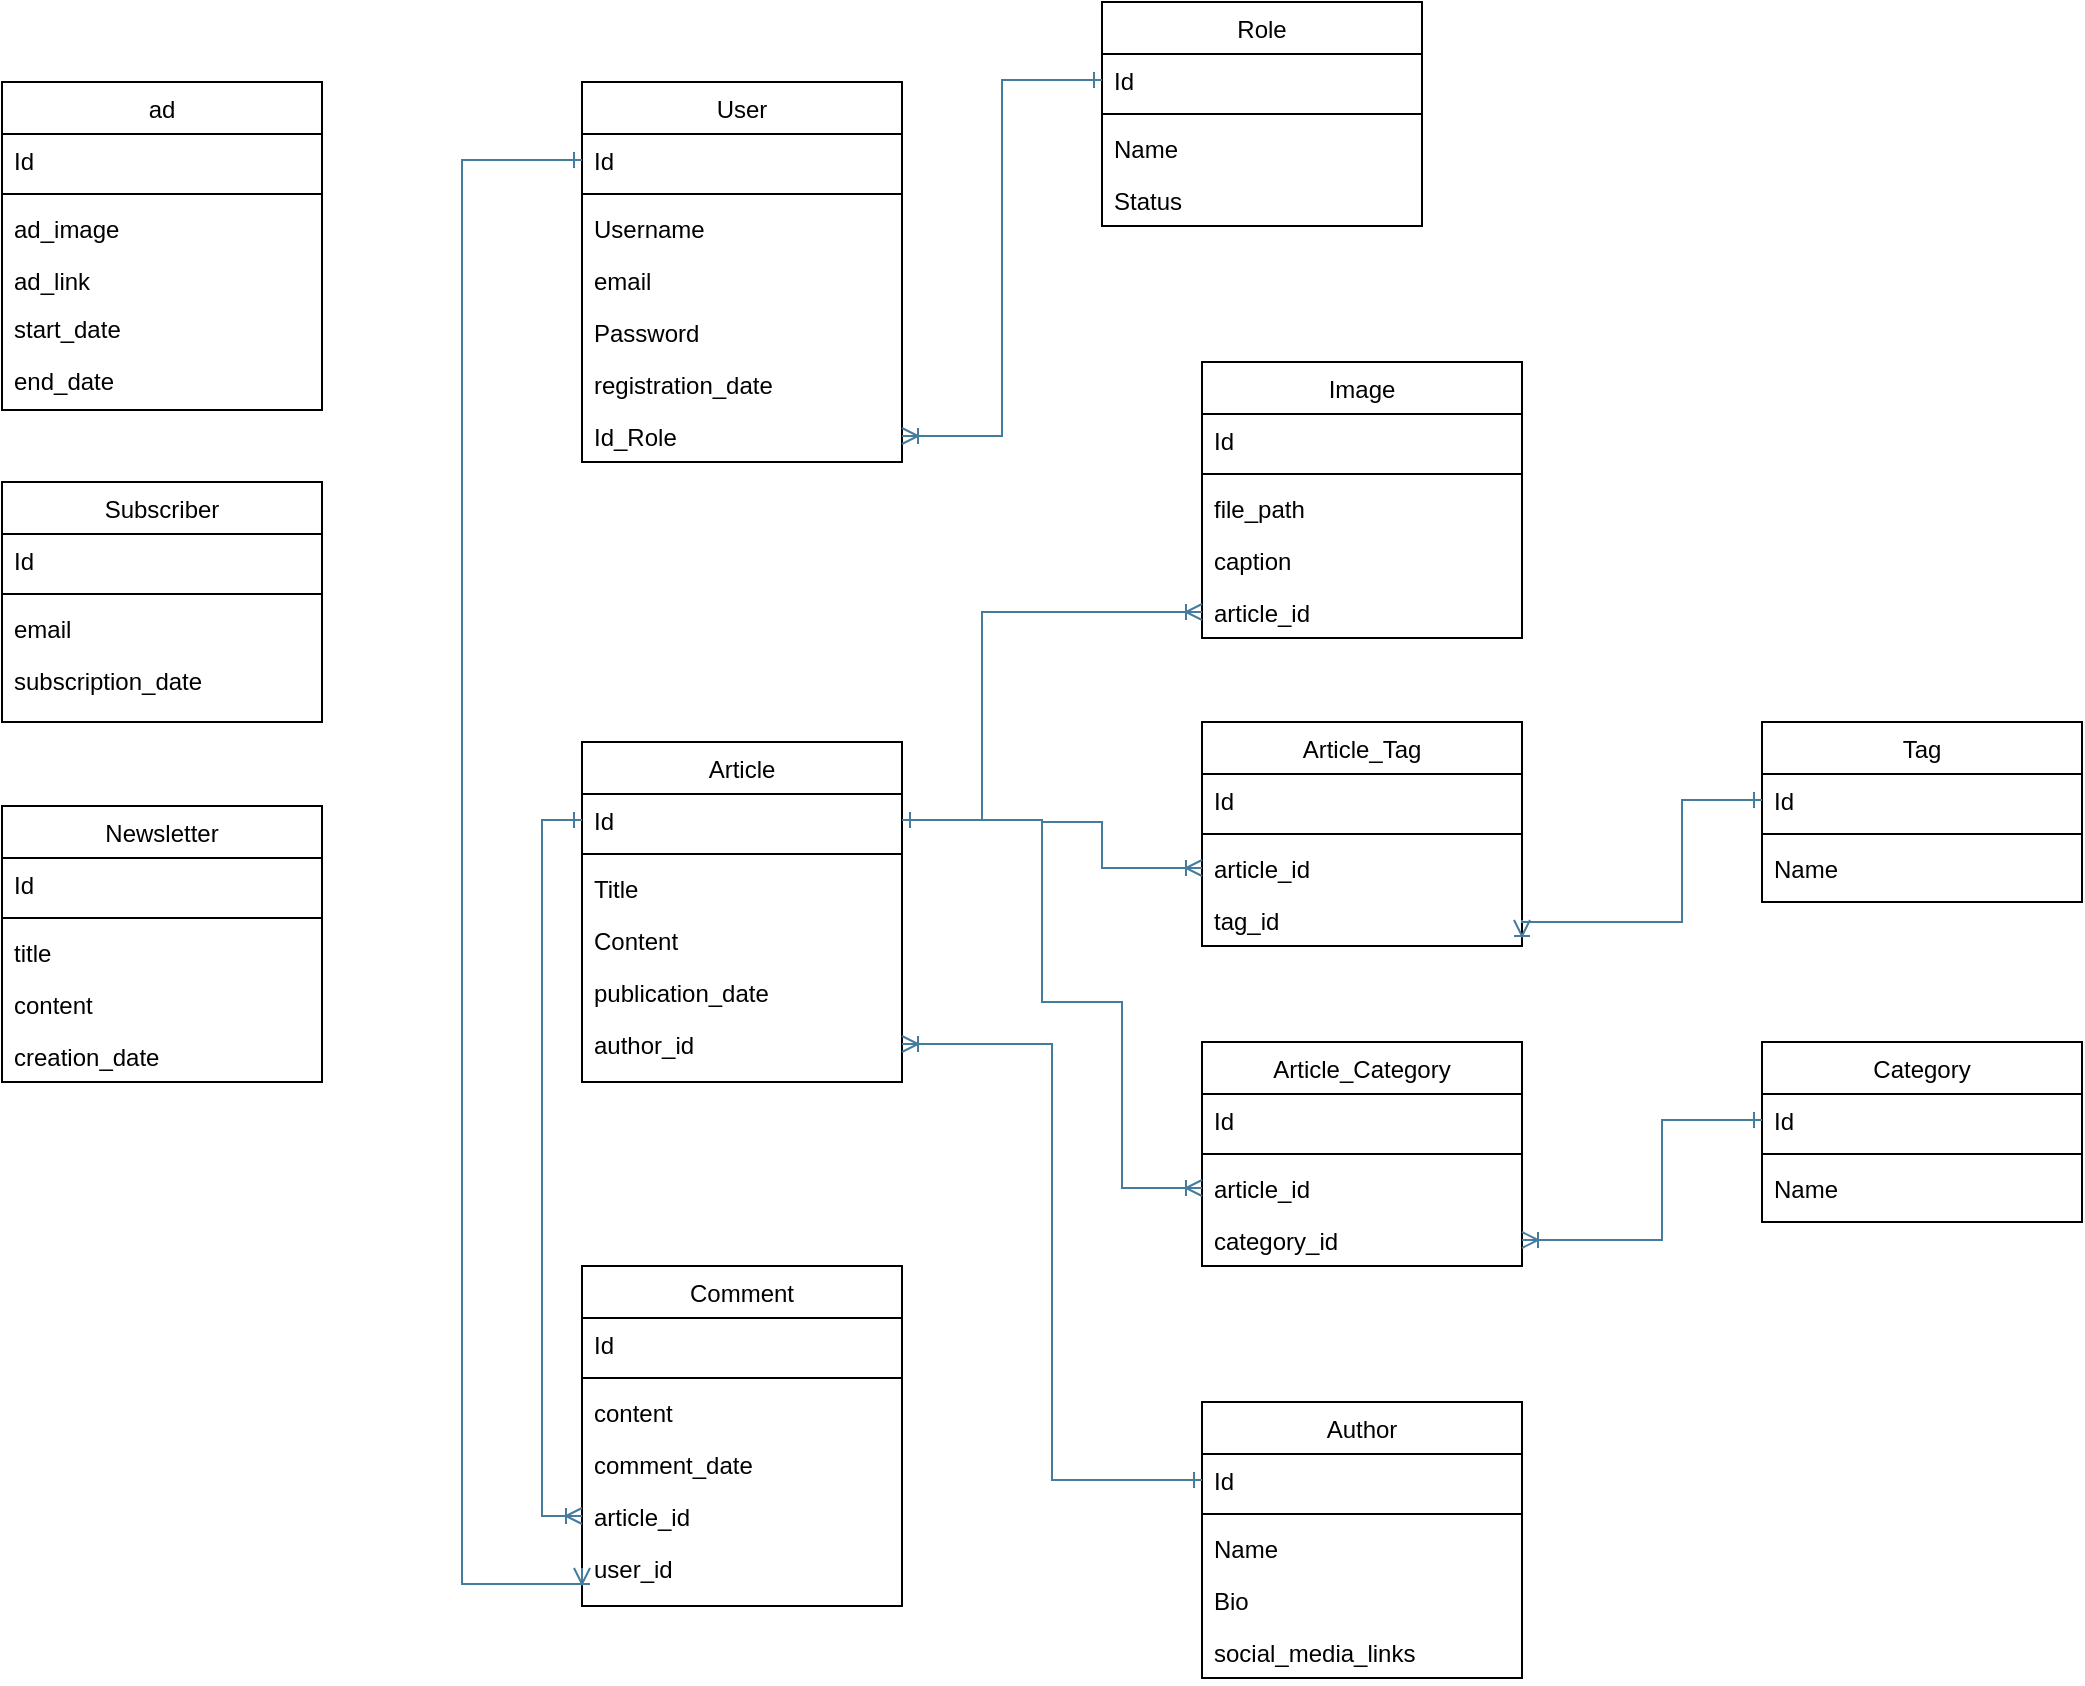 <mxfile version="21.3.2" type="github">
  <diagram id="C5RBs43oDa-KdzZeNtuy" name="Page-1">
    <mxGraphModel dx="2213" dy="857" grid="1" gridSize="10" guides="1" tooltips="1" connect="1" arrows="1" fold="1" page="1" pageScale="1" pageWidth="827" pageHeight="1169" math="0" shadow="0">
      <root>
        <mxCell id="WIyWlLk6GJQsqaUBKTNV-0" />
        <mxCell id="WIyWlLk6GJQsqaUBKTNV-1" parent="WIyWlLk6GJQsqaUBKTNV-0" />
        <mxCell id="zkfFHV4jXpPFQw0GAbJ--17" value="User" style="swimlane;fontStyle=0;align=center;verticalAlign=top;childLayout=stackLayout;horizontal=1;startSize=26;horizontalStack=0;resizeParent=1;resizeLast=0;collapsible=1;marginBottom=0;rounded=0;shadow=0;strokeWidth=1;" parent="WIyWlLk6GJQsqaUBKTNV-1" vertex="1">
          <mxGeometry x="50" y="160" width="160" height="190" as="geometry">
            <mxRectangle x="550" y="140" width="160" height="26" as="alternateBounds" />
          </mxGeometry>
        </mxCell>
        <mxCell id="zkfFHV4jXpPFQw0GAbJ--18" value="Id" style="text;align=left;verticalAlign=top;spacingLeft=4;spacingRight=4;overflow=hidden;rotatable=0;points=[[0,0.5],[1,0.5]];portConstraint=eastwest;" parent="zkfFHV4jXpPFQw0GAbJ--17" vertex="1">
          <mxGeometry y="26" width="160" height="26" as="geometry" />
        </mxCell>
        <mxCell id="zkfFHV4jXpPFQw0GAbJ--23" value="" style="line;html=1;strokeWidth=1;align=left;verticalAlign=middle;spacingTop=-1;spacingLeft=3;spacingRight=3;rotatable=0;labelPosition=right;points=[];portConstraint=eastwest;" parent="zkfFHV4jXpPFQw0GAbJ--17" vertex="1">
          <mxGeometry y="52" width="160" height="8" as="geometry" />
        </mxCell>
        <mxCell id="zkfFHV4jXpPFQw0GAbJ--24" value="Username" style="text;align=left;verticalAlign=top;spacingLeft=4;spacingRight=4;overflow=hidden;rotatable=0;points=[[0,0.5],[1,0.5]];portConstraint=eastwest;" parent="zkfFHV4jXpPFQw0GAbJ--17" vertex="1">
          <mxGeometry y="60" width="160" height="26" as="geometry" />
        </mxCell>
        <mxCell id="uh2VKHFoKO1bzDkS_uNq-0" value="email" style="text;align=left;verticalAlign=top;spacingLeft=4;spacingRight=4;overflow=hidden;rotatable=0;points=[[0,0.5],[1,0.5]];portConstraint=eastwest;" parent="zkfFHV4jXpPFQw0GAbJ--17" vertex="1">
          <mxGeometry y="86" width="160" height="26" as="geometry" />
        </mxCell>
        <mxCell id="uh2VKHFoKO1bzDkS_uNq-1" value="Password" style="text;align=left;verticalAlign=top;spacingLeft=4;spacingRight=4;overflow=hidden;rotatable=0;points=[[0,0.5],[1,0.5]];portConstraint=eastwest;" parent="zkfFHV4jXpPFQw0GAbJ--17" vertex="1">
          <mxGeometry y="112" width="160" height="26" as="geometry" />
        </mxCell>
        <mxCell id="uh2VKHFoKO1bzDkS_uNq-2" value="registration_date" style="text;align=left;verticalAlign=top;spacingLeft=4;spacingRight=4;overflow=hidden;rotatable=0;points=[[0,0.5],[1,0.5]];portConstraint=eastwest;" parent="zkfFHV4jXpPFQw0GAbJ--17" vertex="1">
          <mxGeometry y="138" width="160" height="26" as="geometry" />
        </mxCell>
        <mxCell id="uh2VKHFoKO1bzDkS_uNq-3" value="Id_Role" style="text;align=left;verticalAlign=top;spacingLeft=4;spacingRight=4;overflow=hidden;rotatable=0;points=[[0,0.5],[1,0.5]];portConstraint=eastwest;" parent="zkfFHV4jXpPFQw0GAbJ--17" vertex="1">
          <mxGeometry y="164" width="160" height="26" as="geometry" />
        </mxCell>
        <mxCell id="uh2VKHFoKO1bzDkS_uNq-4" value="Role" style="swimlane;fontStyle=0;align=center;verticalAlign=top;childLayout=stackLayout;horizontal=1;startSize=26;horizontalStack=0;resizeParent=1;resizeLast=0;collapsible=1;marginBottom=0;rounded=0;shadow=0;strokeWidth=1;" parent="WIyWlLk6GJQsqaUBKTNV-1" vertex="1">
          <mxGeometry x="310" y="120" width="160" height="112" as="geometry">
            <mxRectangle x="550" y="140" width="160" height="26" as="alternateBounds" />
          </mxGeometry>
        </mxCell>
        <mxCell id="uh2VKHFoKO1bzDkS_uNq-5" value="Id" style="text;align=left;verticalAlign=top;spacingLeft=4;spacingRight=4;overflow=hidden;rotatable=0;points=[[0,0.5],[1,0.5]];portConstraint=eastwest;" parent="uh2VKHFoKO1bzDkS_uNq-4" vertex="1">
          <mxGeometry y="26" width="160" height="26" as="geometry" />
        </mxCell>
        <mxCell id="uh2VKHFoKO1bzDkS_uNq-6" value="" style="line;html=1;strokeWidth=1;align=left;verticalAlign=middle;spacingTop=-1;spacingLeft=3;spacingRight=3;rotatable=0;labelPosition=right;points=[];portConstraint=eastwest;" parent="uh2VKHFoKO1bzDkS_uNq-4" vertex="1">
          <mxGeometry y="52" width="160" height="8" as="geometry" />
        </mxCell>
        <mxCell id="uh2VKHFoKO1bzDkS_uNq-7" value="Name" style="text;align=left;verticalAlign=top;spacingLeft=4;spacingRight=4;overflow=hidden;rotatable=0;points=[[0,0.5],[1,0.5]];portConstraint=eastwest;" parent="uh2VKHFoKO1bzDkS_uNq-4" vertex="1">
          <mxGeometry y="60" width="160" height="26" as="geometry" />
        </mxCell>
        <mxCell id="uh2VKHFoKO1bzDkS_uNq-13" value="Status&#xa;" style="text;align=left;verticalAlign=top;spacingLeft=4;spacingRight=4;overflow=hidden;rotatable=0;points=[[0,0.5],[1,0.5]];portConstraint=eastwest;" parent="uh2VKHFoKO1bzDkS_uNq-4" vertex="1">
          <mxGeometry y="86" width="160" height="26" as="geometry" />
        </mxCell>
        <mxCell id="uh2VKHFoKO1bzDkS_uNq-14" style="edgeStyle=orthogonalEdgeStyle;rounded=0;orthogonalLoop=1;jettySize=auto;html=1;startArrow=ERone;startFill=0;endArrow=ERoneToMany;endFill=0;labelBackgroundColor=none;strokeColor=#457B9D;fontColor=default;entryX=1;entryY=0.5;entryDx=0;entryDy=0;exitX=0;exitY=0.5;exitDx=0;exitDy=0;" parent="WIyWlLk6GJQsqaUBKTNV-1" source="uh2VKHFoKO1bzDkS_uNq-5" target="uh2VKHFoKO1bzDkS_uNq-3" edge="1">
          <mxGeometry relative="1" as="geometry">
            <mxPoint x="370" y="200" as="targetPoint" />
            <Array as="points" />
            <mxPoint x="360" y="337" as="sourcePoint" />
          </mxGeometry>
        </mxCell>
        <mxCell id="uh2VKHFoKO1bzDkS_uNq-15" value="Article" style="swimlane;fontStyle=0;align=center;verticalAlign=top;childLayout=stackLayout;horizontal=1;startSize=26;horizontalStack=0;resizeParent=1;resizeLast=0;collapsible=1;marginBottom=0;rounded=0;shadow=0;strokeWidth=1;" parent="WIyWlLk6GJQsqaUBKTNV-1" vertex="1">
          <mxGeometry x="50" y="490" width="160" height="170" as="geometry">
            <mxRectangle x="550" y="140" width="160" height="26" as="alternateBounds" />
          </mxGeometry>
        </mxCell>
        <mxCell id="uh2VKHFoKO1bzDkS_uNq-16" value="Id" style="text;align=left;verticalAlign=top;spacingLeft=4;spacingRight=4;overflow=hidden;rotatable=0;points=[[0,0.5],[1,0.5]];portConstraint=eastwest;" parent="uh2VKHFoKO1bzDkS_uNq-15" vertex="1">
          <mxGeometry y="26" width="160" height="26" as="geometry" />
        </mxCell>
        <mxCell id="uh2VKHFoKO1bzDkS_uNq-17" value="" style="line;html=1;strokeWidth=1;align=left;verticalAlign=middle;spacingTop=-1;spacingLeft=3;spacingRight=3;rotatable=0;labelPosition=right;points=[];portConstraint=eastwest;" parent="uh2VKHFoKO1bzDkS_uNq-15" vertex="1">
          <mxGeometry y="52" width="160" height="8" as="geometry" />
        </mxCell>
        <mxCell id="uh2VKHFoKO1bzDkS_uNq-18" value="Title" style="text;align=left;verticalAlign=top;spacingLeft=4;spacingRight=4;overflow=hidden;rotatable=0;points=[[0,0.5],[1,0.5]];portConstraint=eastwest;" parent="uh2VKHFoKO1bzDkS_uNq-15" vertex="1">
          <mxGeometry y="60" width="160" height="26" as="geometry" />
        </mxCell>
        <mxCell id="uh2VKHFoKO1bzDkS_uNq-19" value="Content" style="text;align=left;verticalAlign=top;spacingLeft=4;spacingRight=4;overflow=hidden;rotatable=0;points=[[0,0.5],[1,0.5]];portConstraint=eastwest;" parent="uh2VKHFoKO1bzDkS_uNq-15" vertex="1">
          <mxGeometry y="86" width="160" height="26" as="geometry" />
        </mxCell>
        <mxCell id="uh2VKHFoKO1bzDkS_uNq-20" value="publication_date" style="text;align=left;verticalAlign=top;spacingLeft=4;spacingRight=4;overflow=hidden;rotatable=0;points=[[0,0.5],[1,0.5]];portConstraint=eastwest;" parent="uh2VKHFoKO1bzDkS_uNq-15" vertex="1">
          <mxGeometry y="112" width="160" height="26" as="geometry" />
        </mxCell>
        <mxCell id="uh2VKHFoKO1bzDkS_uNq-22" value="author_id" style="text;align=left;verticalAlign=top;spacingLeft=4;spacingRight=4;overflow=hidden;rotatable=0;points=[[0,0.5],[1,0.5]];portConstraint=eastwest;" parent="uh2VKHFoKO1bzDkS_uNq-15" vertex="1">
          <mxGeometry y="138" width="160" height="26" as="geometry" />
        </mxCell>
        <mxCell id="uh2VKHFoKO1bzDkS_uNq-23" value="Author" style="swimlane;fontStyle=0;align=center;verticalAlign=top;childLayout=stackLayout;horizontal=1;startSize=26;horizontalStack=0;resizeParent=1;resizeLast=0;collapsible=1;marginBottom=0;rounded=0;shadow=0;strokeWidth=1;" parent="WIyWlLk6GJQsqaUBKTNV-1" vertex="1">
          <mxGeometry x="360" y="820" width="160" height="138" as="geometry">
            <mxRectangle x="550" y="140" width="160" height="26" as="alternateBounds" />
          </mxGeometry>
        </mxCell>
        <mxCell id="uh2VKHFoKO1bzDkS_uNq-24" value="Id" style="text;align=left;verticalAlign=top;spacingLeft=4;spacingRight=4;overflow=hidden;rotatable=0;points=[[0,0.5],[1,0.5]];portConstraint=eastwest;" parent="uh2VKHFoKO1bzDkS_uNq-23" vertex="1">
          <mxGeometry y="26" width="160" height="26" as="geometry" />
        </mxCell>
        <mxCell id="uh2VKHFoKO1bzDkS_uNq-25" value="" style="line;html=1;strokeWidth=1;align=left;verticalAlign=middle;spacingTop=-1;spacingLeft=3;spacingRight=3;rotatable=0;labelPosition=right;points=[];portConstraint=eastwest;" parent="uh2VKHFoKO1bzDkS_uNq-23" vertex="1">
          <mxGeometry y="52" width="160" height="8" as="geometry" />
        </mxCell>
        <mxCell id="uh2VKHFoKO1bzDkS_uNq-26" value="Name" style="text;align=left;verticalAlign=top;spacingLeft=4;spacingRight=4;overflow=hidden;rotatable=0;points=[[0,0.5],[1,0.5]];portConstraint=eastwest;" parent="uh2VKHFoKO1bzDkS_uNq-23" vertex="1">
          <mxGeometry y="60" width="160" height="26" as="geometry" />
        </mxCell>
        <mxCell id="uh2VKHFoKO1bzDkS_uNq-27" value="Bio" style="text;align=left;verticalAlign=top;spacingLeft=4;spacingRight=4;overflow=hidden;rotatable=0;points=[[0,0.5],[1,0.5]];portConstraint=eastwest;" parent="uh2VKHFoKO1bzDkS_uNq-23" vertex="1">
          <mxGeometry y="86" width="160" height="26" as="geometry" />
        </mxCell>
        <mxCell id="uh2VKHFoKO1bzDkS_uNq-28" value="social_media_links" style="text;align=left;verticalAlign=top;spacingLeft=4;spacingRight=4;overflow=hidden;rotatable=0;points=[[0,0.5],[1,0.5]];portConstraint=eastwest;" parent="uh2VKHFoKO1bzDkS_uNq-23" vertex="1">
          <mxGeometry y="112" width="160" height="26" as="geometry" />
        </mxCell>
        <mxCell id="uh2VKHFoKO1bzDkS_uNq-29" style="edgeStyle=orthogonalEdgeStyle;rounded=0;orthogonalLoop=1;jettySize=auto;html=1;startArrow=ERone;startFill=0;endArrow=ERoneToMany;endFill=0;labelBackgroundColor=none;strokeColor=#457B9D;fontColor=default;entryX=1;entryY=0.5;entryDx=0;entryDy=0;exitX=0;exitY=0.5;exitDx=0;exitDy=0;" parent="WIyWlLk6GJQsqaUBKTNV-1" source="uh2VKHFoKO1bzDkS_uNq-24" target="uh2VKHFoKO1bzDkS_uNq-22" edge="1">
          <mxGeometry relative="1" as="geometry">
            <mxPoint x="220" y="347" as="targetPoint" />
            <Array as="points" />
            <mxPoint x="370" y="347" as="sourcePoint" />
          </mxGeometry>
        </mxCell>
        <mxCell id="uh2VKHFoKO1bzDkS_uNq-30" value="Comment" style="swimlane;fontStyle=0;align=center;verticalAlign=top;childLayout=stackLayout;horizontal=1;startSize=26;horizontalStack=0;resizeParent=1;resizeLast=0;collapsible=1;marginBottom=0;rounded=0;shadow=0;strokeWidth=1;" parent="WIyWlLk6GJQsqaUBKTNV-1" vertex="1">
          <mxGeometry x="50" y="752" width="160" height="170" as="geometry">
            <mxRectangle x="550" y="140" width="160" height="26" as="alternateBounds" />
          </mxGeometry>
        </mxCell>
        <mxCell id="uh2VKHFoKO1bzDkS_uNq-31" value="Id" style="text;align=left;verticalAlign=top;spacingLeft=4;spacingRight=4;overflow=hidden;rotatable=0;points=[[0,0.5],[1,0.5]];portConstraint=eastwest;" parent="uh2VKHFoKO1bzDkS_uNq-30" vertex="1">
          <mxGeometry y="26" width="160" height="26" as="geometry" />
        </mxCell>
        <mxCell id="uh2VKHFoKO1bzDkS_uNq-32" value="" style="line;html=1;strokeWidth=1;align=left;verticalAlign=middle;spacingTop=-1;spacingLeft=3;spacingRight=3;rotatable=0;labelPosition=right;points=[];portConstraint=eastwest;" parent="uh2VKHFoKO1bzDkS_uNq-30" vertex="1">
          <mxGeometry y="52" width="160" height="8" as="geometry" />
        </mxCell>
        <mxCell id="uh2VKHFoKO1bzDkS_uNq-33" value="content" style="text;align=left;verticalAlign=top;spacingLeft=4;spacingRight=4;overflow=hidden;rotatable=0;points=[[0,0.5],[1,0.5]];portConstraint=eastwest;" parent="uh2VKHFoKO1bzDkS_uNq-30" vertex="1">
          <mxGeometry y="60" width="160" height="26" as="geometry" />
        </mxCell>
        <mxCell id="uh2VKHFoKO1bzDkS_uNq-34" value="comment_date" style="text;align=left;verticalAlign=top;spacingLeft=4;spacingRight=4;overflow=hidden;rotatable=0;points=[[0,0.5],[1,0.5]];portConstraint=eastwest;" parent="uh2VKHFoKO1bzDkS_uNq-30" vertex="1">
          <mxGeometry y="86" width="160" height="26" as="geometry" />
        </mxCell>
        <mxCell id="uh2VKHFoKO1bzDkS_uNq-35" value="article_id " style="text;align=left;verticalAlign=top;spacingLeft=4;spacingRight=4;overflow=hidden;rotatable=0;points=[[0,0.5],[1,0.5]];portConstraint=eastwest;" parent="uh2VKHFoKO1bzDkS_uNq-30" vertex="1">
          <mxGeometry y="112" width="160" height="26" as="geometry" />
        </mxCell>
        <mxCell id="uh2VKHFoKO1bzDkS_uNq-36" value="user_id " style="text;align=left;verticalAlign=top;spacingLeft=4;spacingRight=4;overflow=hidden;rotatable=0;points=[[0,0.5],[1,0.5]];portConstraint=eastwest;" parent="uh2VKHFoKO1bzDkS_uNq-30" vertex="1">
          <mxGeometry y="138" width="160" height="26" as="geometry" />
        </mxCell>
        <mxCell id="uh2VKHFoKO1bzDkS_uNq-37" style="edgeStyle=orthogonalEdgeStyle;rounded=0;orthogonalLoop=1;jettySize=auto;html=1;startArrow=ERone;startFill=0;endArrow=ERoneToMany;endFill=0;labelBackgroundColor=none;strokeColor=#457B9D;fontColor=default;entryX=0;entryY=0.5;entryDx=0;entryDy=0;exitX=0;exitY=0.5;exitDx=0;exitDy=0;" parent="WIyWlLk6GJQsqaUBKTNV-1" source="uh2VKHFoKO1bzDkS_uNq-16" target="uh2VKHFoKO1bzDkS_uNq-35" edge="1">
          <mxGeometry relative="1" as="geometry">
            <mxPoint x="220" y="651" as="targetPoint" />
            <Array as="points" />
            <mxPoint x="370" y="651" as="sourcePoint" />
          </mxGeometry>
        </mxCell>
        <mxCell id="uh2VKHFoKO1bzDkS_uNq-38" style="edgeStyle=orthogonalEdgeStyle;rounded=0;orthogonalLoop=1;jettySize=auto;html=1;startArrow=ERone;startFill=0;endArrow=ERoneToMany;endFill=0;labelBackgroundColor=none;strokeColor=#457B9D;fontColor=default;entryX=0;entryY=0.5;entryDx=0;entryDy=0;exitX=0;exitY=0.5;exitDx=0;exitDy=0;" parent="WIyWlLk6GJQsqaUBKTNV-1" source="zkfFHV4jXpPFQw0GAbJ--18" target="uh2VKHFoKO1bzDkS_uNq-36" edge="1">
          <mxGeometry relative="1" as="geometry">
            <mxPoint x="60" y="895" as="targetPoint" />
            <Array as="points">
              <mxPoint x="-10" y="199" />
              <mxPoint x="-10" y="911" />
            </Array>
            <mxPoint x="60" y="539" as="sourcePoint" />
          </mxGeometry>
        </mxCell>
        <mxCell id="uh2VKHFoKO1bzDkS_uNq-39" value="Category" style="swimlane;fontStyle=0;align=center;verticalAlign=top;childLayout=stackLayout;horizontal=1;startSize=26;horizontalStack=0;resizeParent=1;resizeLast=0;collapsible=1;marginBottom=0;rounded=0;shadow=0;strokeWidth=1;" parent="WIyWlLk6GJQsqaUBKTNV-1" vertex="1">
          <mxGeometry x="640" y="640" width="160" height="90" as="geometry">
            <mxRectangle x="550" y="140" width="160" height="26" as="alternateBounds" />
          </mxGeometry>
        </mxCell>
        <mxCell id="uh2VKHFoKO1bzDkS_uNq-40" value="Id" style="text;align=left;verticalAlign=top;spacingLeft=4;spacingRight=4;overflow=hidden;rotatable=0;points=[[0,0.5],[1,0.5]];portConstraint=eastwest;" parent="uh2VKHFoKO1bzDkS_uNq-39" vertex="1">
          <mxGeometry y="26" width="160" height="26" as="geometry" />
        </mxCell>
        <mxCell id="uh2VKHFoKO1bzDkS_uNq-41" value="" style="line;html=1;strokeWidth=1;align=left;verticalAlign=middle;spacingTop=-1;spacingLeft=3;spacingRight=3;rotatable=0;labelPosition=right;points=[];portConstraint=eastwest;" parent="uh2VKHFoKO1bzDkS_uNq-39" vertex="1">
          <mxGeometry y="52" width="160" height="8" as="geometry" />
        </mxCell>
        <mxCell id="uh2VKHFoKO1bzDkS_uNq-42" value="Name" style="text;align=left;verticalAlign=top;spacingLeft=4;spacingRight=4;overflow=hidden;rotatable=0;points=[[0,0.5],[1,0.5]];portConstraint=eastwest;" parent="uh2VKHFoKO1bzDkS_uNq-39" vertex="1">
          <mxGeometry y="60" width="160" height="26" as="geometry" />
        </mxCell>
        <mxCell id="uh2VKHFoKO1bzDkS_uNq-46" value="Tag" style="swimlane;fontStyle=0;align=center;verticalAlign=top;childLayout=stackLayout;horizontal=1;startSize=26;horizontalStack=0;resizeParent=1;resizeLast=0;collapsible=1;marginBottom=0;rounded=0;shadow=0;strokeWidth=1;" parent="WIyWlLk6GJQsqaUBKTNV-1" vertex="1">
          <mxGeometry x="640" y="480" width="160" height="90" as="geometry">
            <mxRectangle x="550" y="140" width="160" height="26" as="alternateBounds" />
          </mxGeometry>
        </mxCell>
        <mxCell id="uh2VKHFoKO1bzDkS_uNq-47" value="Id" style="text;align=left;verticalAlign=top;spacingLeft=4;spacingRight=4;overflow=hidden;rotatable=0;points=[[0,0.5],[1,0.5]];portConstraint=eastwest;" parent="uh2VKHFoKO1bzDkS_uNq-46" vertex="1">
          <mxGeometry y="26" width="160" height="26" as="geometry" />
        </mxCell>
        <mxCell id="uh2VKHFoKO1bzDkS_uNq-48" value="" style="line;html=1;strokeWidth=1;align=left;verticalAlign=middle;spacingTop=-1;spacingLeft=3;spacingRight=3;rotatable=0;labelPosition=right;points=[];portConstraint=eastwest;" parent="uh2VKHFoKO1bzDkS_uNq-46" vertex="1">
          <mxGeometry y="52" width="160" height="8" as="geometry" />
        </mxCell>
        <mxCell id="uh2VKHFoKO1bzDkS_uNq-49" value="Name" style="text;align=left;verticalAlign=top;spacingLeft=4;spacingRight=4;overflow=hidden;rotatable=0;points=[[0,0.5],[1,0.5]];portConstraint=eastwest;" parent="uh2VKHFoKO1bzDkS_uNq-46" vertex="1">
          <mxGeometry y="60" width="160" height="26" as="geometry" />
        </mxCell>
        <mxCell id="uh2VKHFoKO1bzDkS_uNq-50" value="Article_Category " style="swimlane;fontStyle=0;align=center;verticalAlign=top;childLayout=stackLayout;horizontal=1;startSize=26;horizontalStack=0;resizeParent=1;resizeLast=0;collapsible=1;marginBottom=0;rounded=0;shadow=0;strokeWidth=1;" parent="WIyWlLk6GJQsqaUBKTNV-1" vertex="1">
          <mxGeometry x="360" y="640" width="160" height="112" as="geometry">
            <mxRectangle x="550" y="140" width="160" height="26" as="alternateBounds" />
          </mxGeometry>
        </mxCell>
        <mxCell id="uh2VKHFoKO1bzDkS_uNq-51" value="Id" style="text;align=left;verticalAlign=top;spacingLeft=4;spacingRight=4;overflow=hidden;rotatable=0;points=[[0,0.5],[1,0.5]];portConstraint=eastwest;" parent="uh2VKHFoKO1bzDkS_uNq-50" vertex="1">
          <mxGeometry y="26" width="160" height="26" as="geometry" />
        </mxCell>
        <mxCell id="uh2VKHFoKO1bzDkS_uNq-52" value="" style="line;html=1;strokeWidth=1;align=left;verticalAlign=middle;spacingTop=-1;spacingLeft=3;spacingRight=3;rotatable=0;labelPosition=right;points=[];portConstraint=eastwest;" parent="uh2VKHFoKO1bzDkS_uNq-50" vertex="1">
          <mxGeometry y="52" width="160" height="8" as="geometry" />
        </mxCell>
        <mxCell id="uh2VKHFoKO1bzDkS_uNq-53" value="article_id " style="text;align=left;verticalAlign=top;spacingLeft=4;spacingRight=4;overflow=hidden;rotatable=0;points=[[0,0.5],[1,0.5]];portConstraint=eastwest;" parent="uh2VKHFoKO1bzDkS_uNq-50" vertex="1">
          <mxGeometry y="60" width="160" height="26" as="geometry" />
        </mxCell>
        <mxCell id="uh2VKHFoKO1bzDkS_uNq-54" value="category_id " style="text;align=left;verticalAlign=top;spacingLeft=4;spacingRight=4;overflow=hidden;rotatable=0;points=[[0,0.5],[1,0.5]];portConstraint=eastwest;" parent="uh2VKHFoKO1bzDkS_uNq-50" vertex="1">
          <mxGeometry y="86" width="160" height="26" as="geometry" />
        </mxCell>
        <mxCell id="uh2VKHFoKO1bzDkS_uNq-55" style="edgeStyle=orthogonalEdgeStyle;rounded=0;orthogonalLoop=1;jettySize=auto;html=1;startArrow=ERone;startFill=0;endArrow=ERoneToMany;endFill=0;labelBackgroundColor=none;strokeColor=#457B9D;fontColor=default;entryX=0;entryY=0.5;entryDx=0;entryDy=0;exitX=1;exitY=0.5;exitDx=0;exitDy=0;" parent="WIyWlLk6GJQsqaUBKTNV-1" source="uh2VKHFoKO1bzDkS_uNq-16" target="uh2VKHFoKO1bzDkS_uNq-53" edge="1">
          <mxGeometry relative="1" as="geometry">
            <mxPoint x="60" y="895" as="targetPoint" />
            <Array as="points">
              <mxPoint x="280" y="529" />
              <mxPoint x="280" y="620" />
              <mxPoint x="320" y="620" />
              <mxPoint x="320" y="713" />
            </Array>
            <mxPoint x="60" y="539" as="sourcePoint" />
          </mxGeometry>
        </mxCell>
        <mxCell id="uh2VKHFoKO1bzDkS_uNq-56" style="edgeStyle=orthogonalEdgeStyle;rounded=0;orthogonalLoop=1;jettySize=auto;html=1;startArrow=ERone;startFill=0;endArrow=ERoneToMany;endFill=0;labelBackgroundColor=none;strokeColor=#457B9D;fontColor=default;exitX=0;exitY=0.5;exitDx=0;exitDy=0;entryX=1;entryY=0.5;entryDx=0;entryDy=0;" parent="WIyWlLk6GJQsqaUBKTNV-1" source="uh2VKHFoKO1bzDkS_uNq-40" target="uh2VKHFoKO1bzDkS_uNq-54" edge="1">
          <mxGeometry relative="1" as="geometry">
            <mxPoint x="620" y="830" as="targetPoint" />
            <Array as="points">
              <mxPoint x="590" y="679" />
              <mxPoint x="590" y="739" />
            </Array>
            <mxPoint x="560" y="630" as="sourcePoint" />
          </mxGeometry>
        </mxCell>
        <mxCell id="uh2VKHFoKO1bzDkS_uNq-58" value="Article_Tag " style="swimlane;fontStyle=0;align=center;verticalAlign=top;childLayout=stackLayout;horizontal=1;startSize=26;horizontalStack=0;resizeParent=1;resizeLast=0;collapsible=1;marginBottom=0;rounded=0;shadow=0;strokeWidth=1;" parent="WIyWlLk6GJQsqaUBKTNV-1" vertex="1">
          <mxGeometry x="360" y="480" width="160" height="112" as="geometry">
            <mxRectangle x="550" y="140" width="160" height="26" as="alternateBounds" />
          </mxGeometry>
        </mxCell>
        <mxCell id="uh2VKHFoKO1bzDkS_uNq-59" value="Id" style="text;align=left;verticalAlign=top;spacingLeft=4;spacingRight=4;overflow=hidden;rotatable=0;points=[[0,0.5],[1,0.5]];portConstraint=eastwest;" parent="uh2VKHFoKO1bzDkS_uNq-58" vertex="1">
          <mxGeometry y="26" width="160" height="26" as="geometry" />
        </mxCell>
        <mxCell id="uh2VKHFoKO1bzDkS_uNq-60" value="" style="line;html=1;strokeWidth=1;align=left;verticalAlign=middle;spacingTop=-1;spacingLeft=3;spacingRight=3;rotatable=0;labelPosition=right;points=[];portConstraint=eastwest;" parent="uh2VKHFoKO1bzDkS_uNq-58" vertex="1">
          <mxGeometry y="52" width="160" height="8" as="geometry" />
        </mxCell>
        <mxCell id="uh2VKHFoKO1bzDkS_uNq-61" value="article_id " style="text;align=left;verticalAlign=top;spacingLeft=4;spacingRight=4;overflow=hidden;rotatable=0;points=[[0,0.5],[1,0.5]];portConstraint=eastwest;" parent="uh2VKHFoKO1bzDkS_uNq-58" vertex="1">
          <mxGeometry y="60" width="160" height="26" as="geometry" />
        </mxCell>
        <mxCell id="uh2VKHFoKO1bzDkS_uNq-62" value="tag_id " style="text;align=left;verticalAlign=top;spacingLeft=4;spacingRight=4;overflow=hidden;rotatable=0;points=[[0,0.5],[1,0.5]];portConstraint=eastwest;" parent="uh2VKHFoKO1bzDkS_uNq-58" vertex="1">
          <mxGeometry y="86" width="160" height="26" as="geometry" />
        </mxCell>
        <mxCell id="uh2VKHFoKO1bzDkS_uNq-63" style="edgeStyle=orthogonalEdgeStyle;rounded=0;orthogonalLoop=1;jettySize=auto;html=1;startArrow=ERone;startFill=0;endArrow=ERoneToMany;endFill=0;labelBackgroundColor=none;strokeColor=#457B9D;fontColor=default;exitX=1;exitY=0.5;exitDx=0;exitDy=0;entryX=0;entryY=0.5;entryDx=0;entryDy=0;" parent="WIyWlLk6GJQsqaUBKTNV-1" source="uh2VKHFoKO1bzDkS_uNq-16" target="uh2VKHFoKO1bzDkS_uNq-61" edge="1">
          <mxGeometry relative="1" as="geometry">
            <mxPoint x="270" y="470" as="targetPoint" />
            <Array as="points">
              <mxPoint x="280" y="529" />
              <mxPoint x="280" y="530" />
              <mxPoint x="310" y="530" />
              <mxPoint x="310" y="553" />
            </Array>
            <mxPoint x="250" y="550" as="sourcePoint" />
          </mxGeometry>
        </mxCell>
        <mxCell id="uh2VKHFoKO1bzDkS_uNq-64" style="edgeStyle=orthogonalEdgeStyle;rounded=0;orthogonalLoop=1;jettySize=auto;html=1;startArrow=ERone;startFill=0;endArrow=ERoneToMany;endFill=0;labelBackgroundColor=none;strokeColor=#457B9D;fontColor=default;exitX=0;exitY=0.5;exitDx=0;exitDy=0;entryX=1;entryY=0.5;entryDx=0;entryDy=0;" parent="WIyWlLk6GJQsqaUBKTNV-1" source="uh2VKHFoKO1bzDkS_uNq-47" target="uh2VKHFoKO1bzDkS_uNq-62" edge="1">
          <mxGeometry relative="1" as="geometry">
            <mxPoint x="530" y="749" as="targetPoint" />
            <Array as="points">
              <mxPoint x="600" y="519" />
              <mxPoint x="600" y="580" />
            </Array>
            <mxPoint x="650" y="689" as="sourcePoint" />
          </mxGeometry>
        </mxCell>
        <mxCell id="uh2VKHFoKO1bzDkS_uNq-66" value="Image" style="swimlane;fontStyle=0;align=center;verticalAlign=top;childLayout=stackLayout;horizontal=1;startSize=26;horizontalStack=0;resizeParent=1;resizeLast=0;collapsible=1;marginBottom=0;rounded=0;shadow=0;strokeWidth=1;" parent="WIyWlLk6GJQsqaUBKTNV-1" vertex="1">
          <mxGeometry x="360" y="300" width="160" height="138" as="geometry">
            <mxRectangle x="550" y="140" width="160" height="26" as="alternateBounds" />
          </mxGeometry>
        </mxCell>
        <mxCell id="uh2VKHFoKO1bzDkS_uNq-67" value="Id" style="text;align=left;verticalAlign=top;spacingLeft=4;spacingRight=4;overflow=hidden;rotatable=0;points=[[0,0.5],[1,0.5]];portConstraint=eastwest;" parent="uh2VKHFoKO1bzDkS_uNq-66" vertex="1">
          <mxGeometry y="26" width="160" height="26" as="geometry" />
        </mxCell>
        <mxCell id="uh2VKHFoKO1bzDkS_uNq-68" value="" style="line;html=1;strokeWidth=1;align=left;verticalAlign=middle;spacingTop=-1;spacingLeft=3;spacingRight=3;rotatable=0;labelPosition=right;points=[];portConstraint=eastwest;" parent="uh2VKHFoKO1bzDkS_uNq-66" vertex="1">
          <mxGeometry y="52" width="160" height="8" as="geometry" />
        </mxCell>
        <mxCell id="uh2VKHFoKO1bzDkS_uNq-69" value="file_path" style="text;align=left;verticalAlign=top;spacingLeft=4;spacingRight=4;overflow=hidden;rotatable=0;points=[[0,0.5],[1,0.5]];portConstraint=eastwest;" parent="uh2VKHFoKO1bzDkS_uNq-66" vertex="1">
          <mxGeometry y="60" width="160" height="26" as="geometry" />
        </mxCell>
        <mxCell id="uh2VKHFoKO1bzDkS_uNq-70" value="caption" style="text;align=left;verticalAlign=top;spacingLeft=4;spacingRight=4;overflow=hidden;rotatable=0;points=[[0,0.5],[1,0.5]];portConstraint=eastwest;" parent="uh2VKHFoKO1bzDkS_uNq-66" vertex="1">
          <mxGeometry y="86" width="160" height="26" as="geometry" />
        </mxCell>
        <mxCell id="uh2VKHFoKO1bzDkS_uNq-71" value="article_id " style="text;align=left;verticalAlign=top;spacingLeft=4;spacingRight=4;overflow=hidden;rotatable=0;points=[[0,0.5],[1,0.5]];portConstraint=eastwest;" parent="uh2VKHFoKO1bzDkS_uNq-66" vertex="1">
          <mxGeometry y="112" width="160" height="26" as="geometry" />
        </mxCell>
        <mxCell id="uh2VKHFoKO1bzDkS_uNq-72" style="edgeStyle=orthogonalEdgeStyle;rounded=0;orthogonalLoop=1;jettySize=auto;html=1;startArrow=ERone;startFill=0;endArrow=ERoneToMany;endFill=0;labelBackgroundColor=none;strokeColor=#457B9D;fontColor=default;exitX=1;exitY=0.5;exitDx=0;exitDy=0;entryX=0;entryY=0.5;entryDx=0;entryDy=0;" parent="WIyWlLk6GJQsqaUBKTNV-1" source="uh2VKHFoKO1bzDkS_uNq-16" target="uh2VKHFoKO1bzDkS_uNq-71" edge="1">
          <mxGeometry relative="1" as="geometry">
            <mxPoint x="220" y="430" as="targetPoint" />
            <Array as="points">
              <mxPoint x="250" y="529" />
              <mxPoint x="250" y="425" />
            </Array>
            <mxPoint x="50" y="390" as="sourcePoint" />
          </mxGeometry>
        </mxCell>
        <mxCell id="uh2VKHFoKO1bzDkS_uNq-73" value="Newsletter" style="swimlane;fontStyle=0;align=center;verticalAlign=top;childLayout=stackLayout;horizontal=1;startSize=26;horizontalStack=0;resizeParent=1;resizeLast=0;collapsible=1;marginBottom=0;rounded=0;shadow=0;strokeWidth=1;" parent="WIyWlLk6GJQsqaUBKTNV-1" vertex="1">
          <mxGeometry x="-240" y="522" width="160" height="138" as="geometry">
            <mxRectangle x="550" y="140" width="160" height="26" as="alternateBounds" />
          </mxGeometry>
        </mxCell>
        <mxCell id="uh2VKHFoKO1bzDkS_uNq-74" value="Id" style="text;align=left;verticalAlign=top;spacingLeft=4;spacingRight=4;overflow=hidden;rotatable=0;points=[[0,0.5],[1,0.5]];portConstraint=eastwest;" parent="uh2VKHFoKO1bzDkS_uNq-73" vertex="1">
          <mxGeometry y="26" width="160" height="26" as="geometry" />
        </mxCell>
        <mxCell id="uh2VKHFoKO1bzDkS_uNq-75" value="" style="line;html=1;strokeWidth=1;align=left;verticalAlign=middle;spacingTop=-1;spacingLeft=3;spacingRight=3;rotatable=0;labelPosition=right;points=[];portConstraint=eastwest;" parent="uh2VKHFoKO1bzDkS_uNq-73" vertex="1">
          <mxGeometry y="52" width="160" height="8" as="geometry" />
        </mxCell>
        <mxCell id="uh2VKHFoKO1bzDkS_uNq-76" value="title" style="text;align=left;verticalAlign=top;spacingLeft=4;spacingRight=4;overflow=hidden;rotatable=0;points=[[0,0.5],[1,0.5]];portConstraint=eastwest;" parent="uh2VKHFoKO1bzDkS_uNq-73" vertex="1">
          <mxGeometry y="60" width="160" height="26" as="geometry" />
        </mxCell>
        <mxCell id="uh2VKHFoKO1bzDkS_uNq-77" value="content" style="text;align=left;verticalAlign=top;spacingLeft=4;spacingRight=4;overflow=hidden;rotatable=0;points=[[0,0.5],[1,0.5]];portConstraint=eastwest;" parent="uh2VKHFoKO1bzDkS_uNq-73" vertex="1">
          <mxGeometry y="86" width="160" height="26" as="geometry" />
        </mxCell>
        <mxCell id="uh2VKHFoKO1bzDkS_uNq-78" value="creation_date" style="text;align=left;verticalAlign=top;spacingLeft=4;spacingRight=4;overflow=hidden;rotatable=0;points=[[0,0.5],[1,0.5]];portConstraint=eastwest;" parent="uh2VKHFoKO1bzDkS_uNq-73" vertex="1">
          <mxGeometry y="112" width="160" height="26" as="geometry" />
        </mxCell>
        <mxCell id="uh2VKHFoKO1bzDkS_uNq-79" value="Subscriber" style="swimlane;fontStyle=0;align=center;verticalAlign=top;childLayout=stackLayout;horizontal=1;startSize=26;horizontalStack=0;resizeParent=1;resizeLast=0;collapsible=1;marginBottom=0;rounded=0;shadow=0;strokeWidth=1;" parent="WIyWlLk6GJQsqaUBKTNV-1" vertex="1">
          <mxGeometry x="-240" y="360" width="160" height="120" as="geometry">
            <mxRectangle x="550" y="140" width="160" height="26" as="alternateBounds" />
          </mxGeometry>
        </mxCell>
        <mxCell id="uh2VKHFoKO1bzDkS_uNq-80" value="Id" style="text;align=left;verticalAlign=top;spacingLeft=4;spacingRight=4;overflow=hidden;rotatable=0;points=[[0,0.5],[1,0.5]];portConstraint=eastwest;" parent="uh2VKHFoKO1bzDkS_uNq-79" vertex="1">
          <mxGeometry y="26" width="160" height="26" as="geometry" />
        </mxCell>
        <mxCell id="uh2VKHFoKO1bzDkS_uNq-81" value="" style="line;html=1;strokeWidth=1;align=left;verticalAlign=middle;spacingTop=-1;spacingLeft=3;spacingRight=3;rotatable=0;labelPosition=right;points=[];portConstraint=eastwest;" parent="uh2VKHFoKO1bzDkS_uNq-79" vertex="1">
          <mxGeometry y="52" width="160" height="8" as="geometry" />
        </mxCell>
        <mxCell id="uh2VKHFoKO1bzDkS_uNq-82" value="email" style="text;align=left;verticalAlign=top;spacingLeft=4;spacingRight=4;overflow=hidden;rotatable=0;points=[[0,0.5],[1,0.5]];portConstraint=eastwest;" parent="uh2VKHFoKO1bzDkS_uNq-79" vertex="1">
          <mxGeometry y="60" width="160" height="26" as="geometry" />
        </mxCell>
        <mxCell id="uh2VKHFoKO1bzDkS_uNq-83" value="subscription_date" style="text;align=left;verticalAlign=top;spacingLeft=4;spacingRight=4;overflow=hidden;rotatable=0;points=[[0,0.5],[1,0.5]];portConstraint=eastwest;" parent="uh2VKHFoKO1bzDkS_uNq-79" vertex="1">
          <mxGeometry y="86" width="160" height="26" as="geometry" />
        </mxCell>
        <mxCell id="uh2VKHFoKO1bzDkS_uNq-85" value="ad" style="swimlane;fontStyle=0;align=center;verticalAlign=top;childLayout=stackLayout;horizontal=1;startSize=26;horizontalStack=0;resizeParent=1;resizeLast=0;collapsible=1;marginBottom=0;rounded=0;shadow=0;strokeWidth=1;" parent="WIyWlLk6GJQsqaUBKTNV-1" vertex="1">
          <mxGeometry x="-240" y="160" width="160" height="164" as="geometry">
            <mxRectangle x="550" y="140" width="160" height="26" as="alternateBounds" />
          </mxGeometry>
        </mxCell>
        <mxCell id="uh2VKHFoKO1bzDkS_uNq-86" value="Id" style="text;align=left;verticalAlign=top;spacingLeft=4;spacingRight=4;overflow=hidden;rotatable=0;points=[[0,0.5],[1,0.5]];portConstraint=eastwest;" parent="uh2VKHFoKO1bzDkS_uNq-85" vertex="1">
          <mxGeometry y="26" width="160" height="26" as="geometry" />
        </mxCell>
        <mxCell id="uh2VKHFoKO1bzDkS_uNq-87" value="" style="line;html=1;strokeWidth=1;align=left;verticalAlign=middle;spacingTop=-1;spacingLeft=3;spacingRight=3;rotatable=0;labelPosition=right;points=[];portConstraint=eastwest;" parent="uh2VKHFoKO1bzDkS_uNq-85" vertex="1">
          <mxGeometry y="52" width="160" height="8" as="geometry" />
        </mxCell>
        <mxCell id="uh2VKHFoKO1bzDkS_uNq-88" value="ad_image" style="text;align=left;verticalAlign=top;spacingLeft=4;spacingRight=4;overflow=hidden;rotatable=0;points=[[0,0.5],[1,0.5]];portConstraint=eastwest;" parent="uh2VKHFoKO1bzDkS_uNq-85" vertex="1">
          <mxGeometry y="60" width="160" height="26" as="geometry" />
        </mxCell>
        <mxCell id="uh2VKHFoKO1bzDkS_uNq-89" value="ad_link" style="text;align=left;verticalAlign=top;spacingLeft=4;spacingRight=4;overflow=hidden;rotatable=0;points=[[0,0.5],[1,0.5]];portConstraint=eastwest;" parent="uh2VKHFoKO1bzDkS_uNq-85" vertex="1">
          <mxGeometry y="86" width="160" height="24" as="geometry" />
        </mxCell>
        <mxCell id="uh2VKHFoKO1bzDkS_uNq-90" value="start_date" style="text;align=left;verticalAlign=top;spacingLeft=4;spacingRight=4;overflow=hidden;rotatable=0;points=[[0,0.5],[1,0.5]];portConstraint=eastwest;" parent="uh2VKHFoKO1bzDkS_uNq-85" vertex="1">
          <mxGeometry y="110" width="160" height="26" as="geometry" />
        </mxCell>
        <mxCell id="uh2VKHFoKO1bzDkS_uNq-91" value="end_date " style="text;align=left;verticalAlign=top;spacingLeft=4;spacingRight=4;overflow=hidden;rotatable=0;points=[[0,0.5],[1,0.5]];portConstraint=eastwest;" parent="uh2VKHFoKO1bzDkS_uNq-85" vertex="1">
          <mxGeometry y="136" width="160" height="26" as="geometry" />
        </mxCell>
      </root>
    </mxGraphModel>
  </diagram>
</mxfile>
